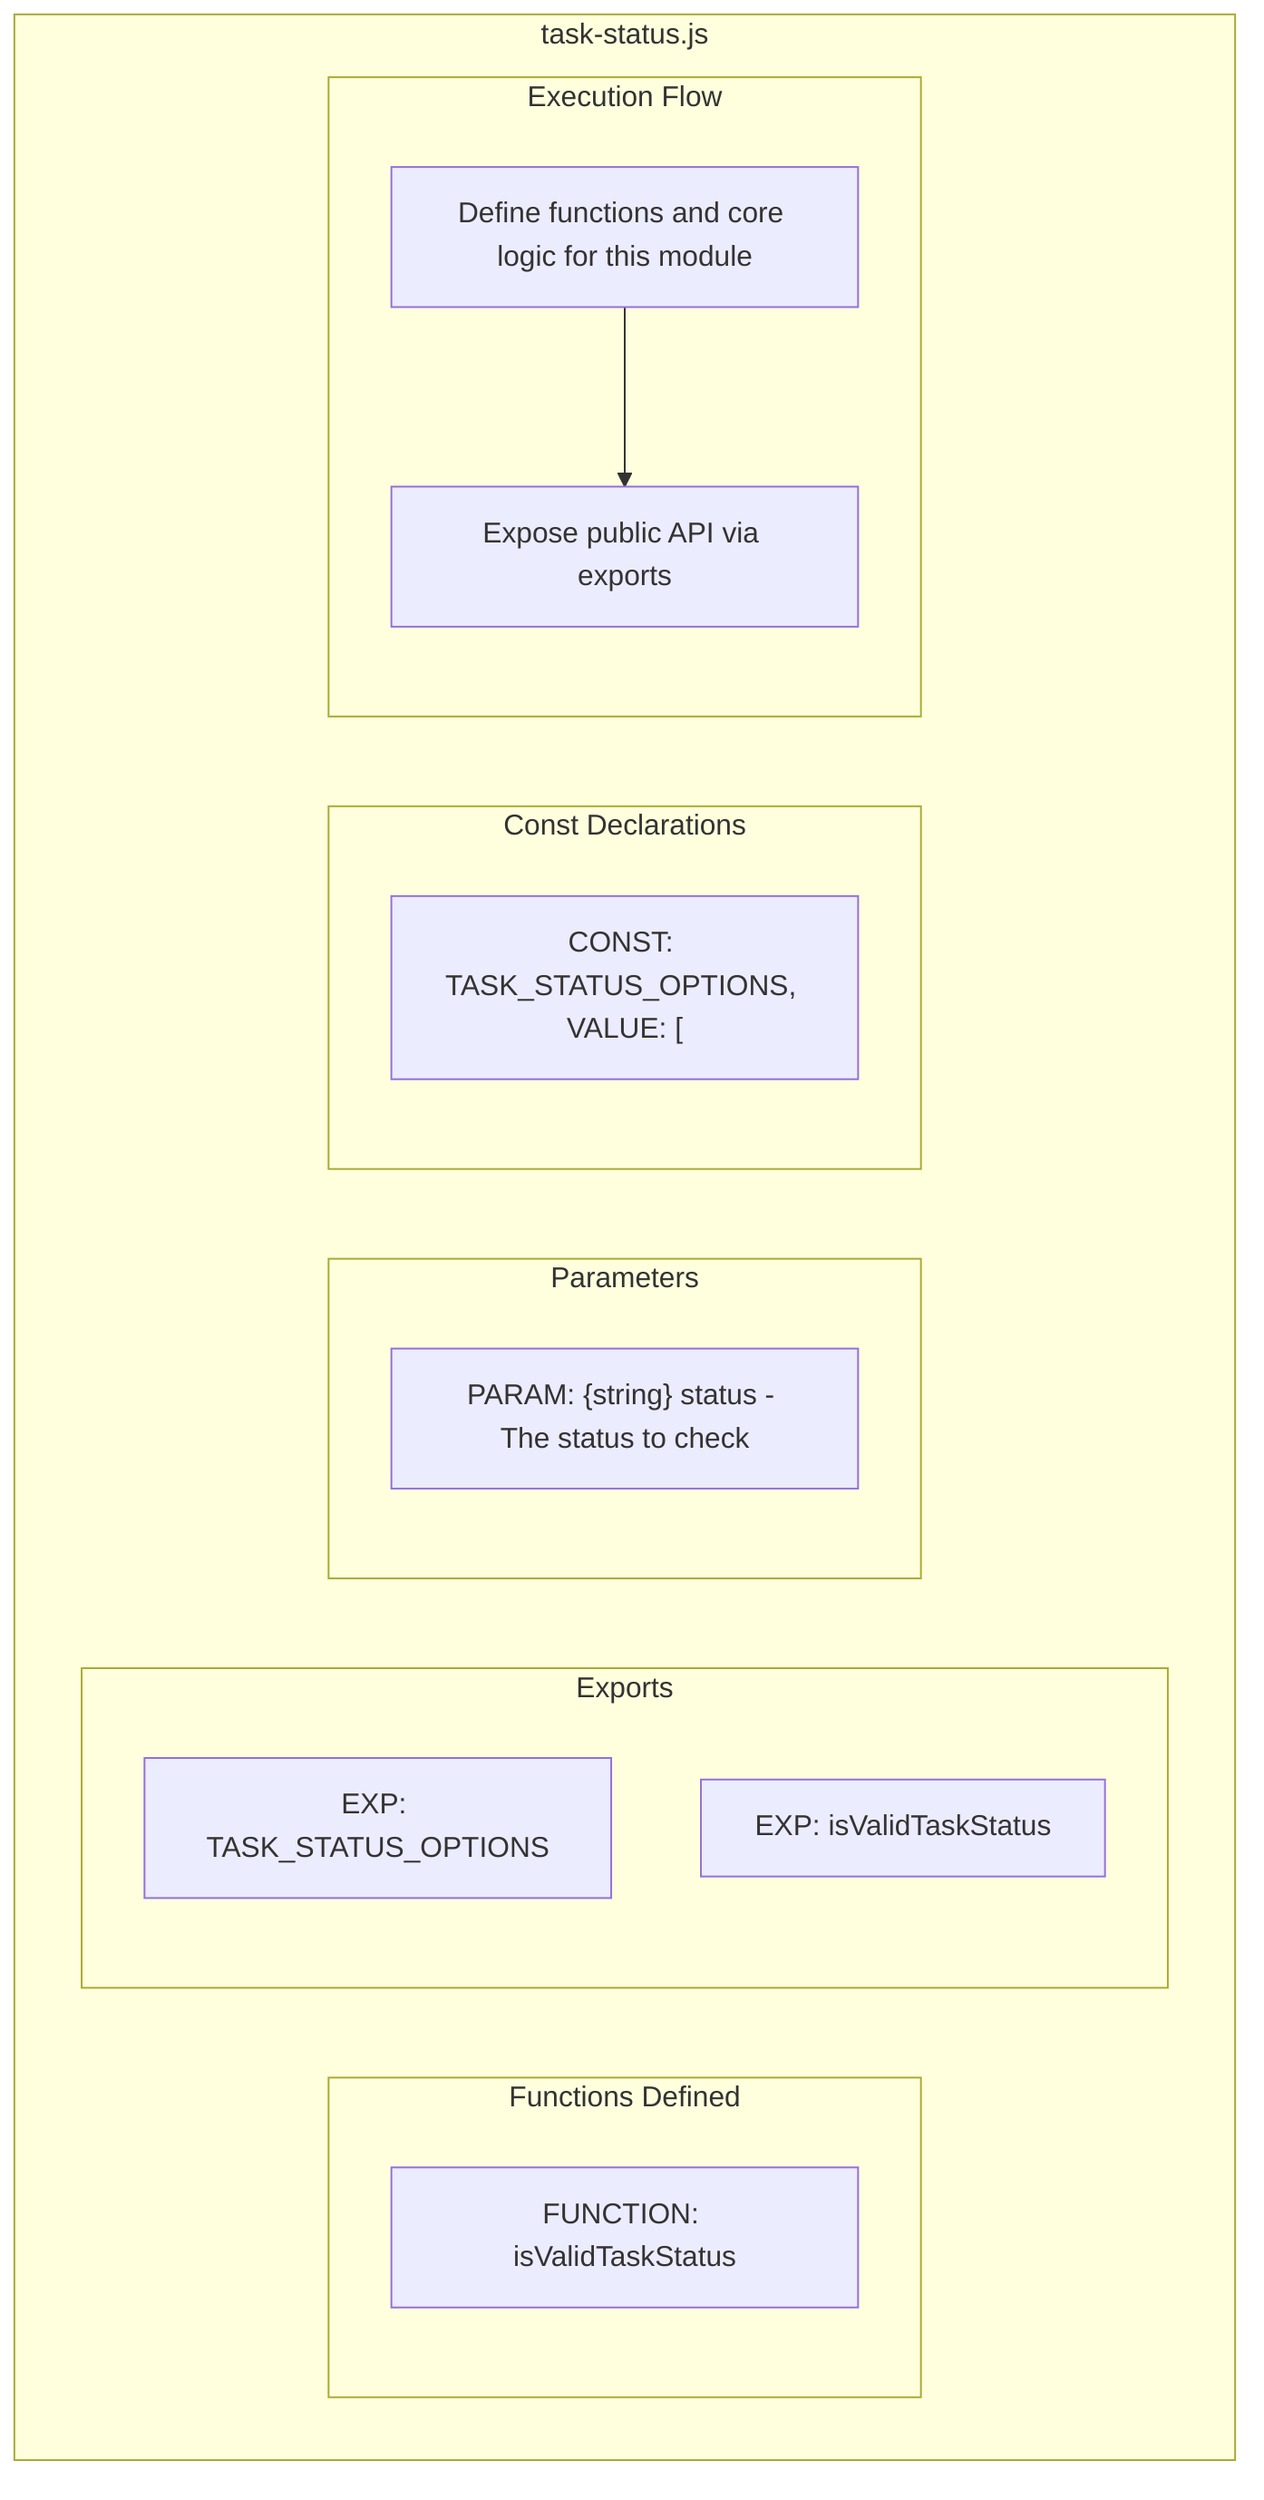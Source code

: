 flowchart TB
    subgraph FunctionsDefined["Functions Defined"]
        FU1["FUNCTION: isValidTaskStatus"]
    end
    subgraph Exports["Exports"]
        E1["EXP: TASK_STATUS_OPTIONS"]
        E2["EXP: isValidTaskStatus"]
    end
    subgraph Parameters["Parameters"]
        P1["PARAM: {string} status - The status to check"]
    end
    subgraph Constants["Const Declarations"]
        C1["CONST: TASK_STATUS_OPTIONS, VALUE: ["]
    end
    subgraph ExecutionFlow["Execution Flow"]
        FL1["Define functions and core logic for this module"]
        FL2["Expose public API via exports"]
    end
    subgraph FileName["task-status.js"]
        FunctionsDefined
        Exports
        Parameters
        Constants
        ExecutionFlow
    end
    FL1 --> FL2